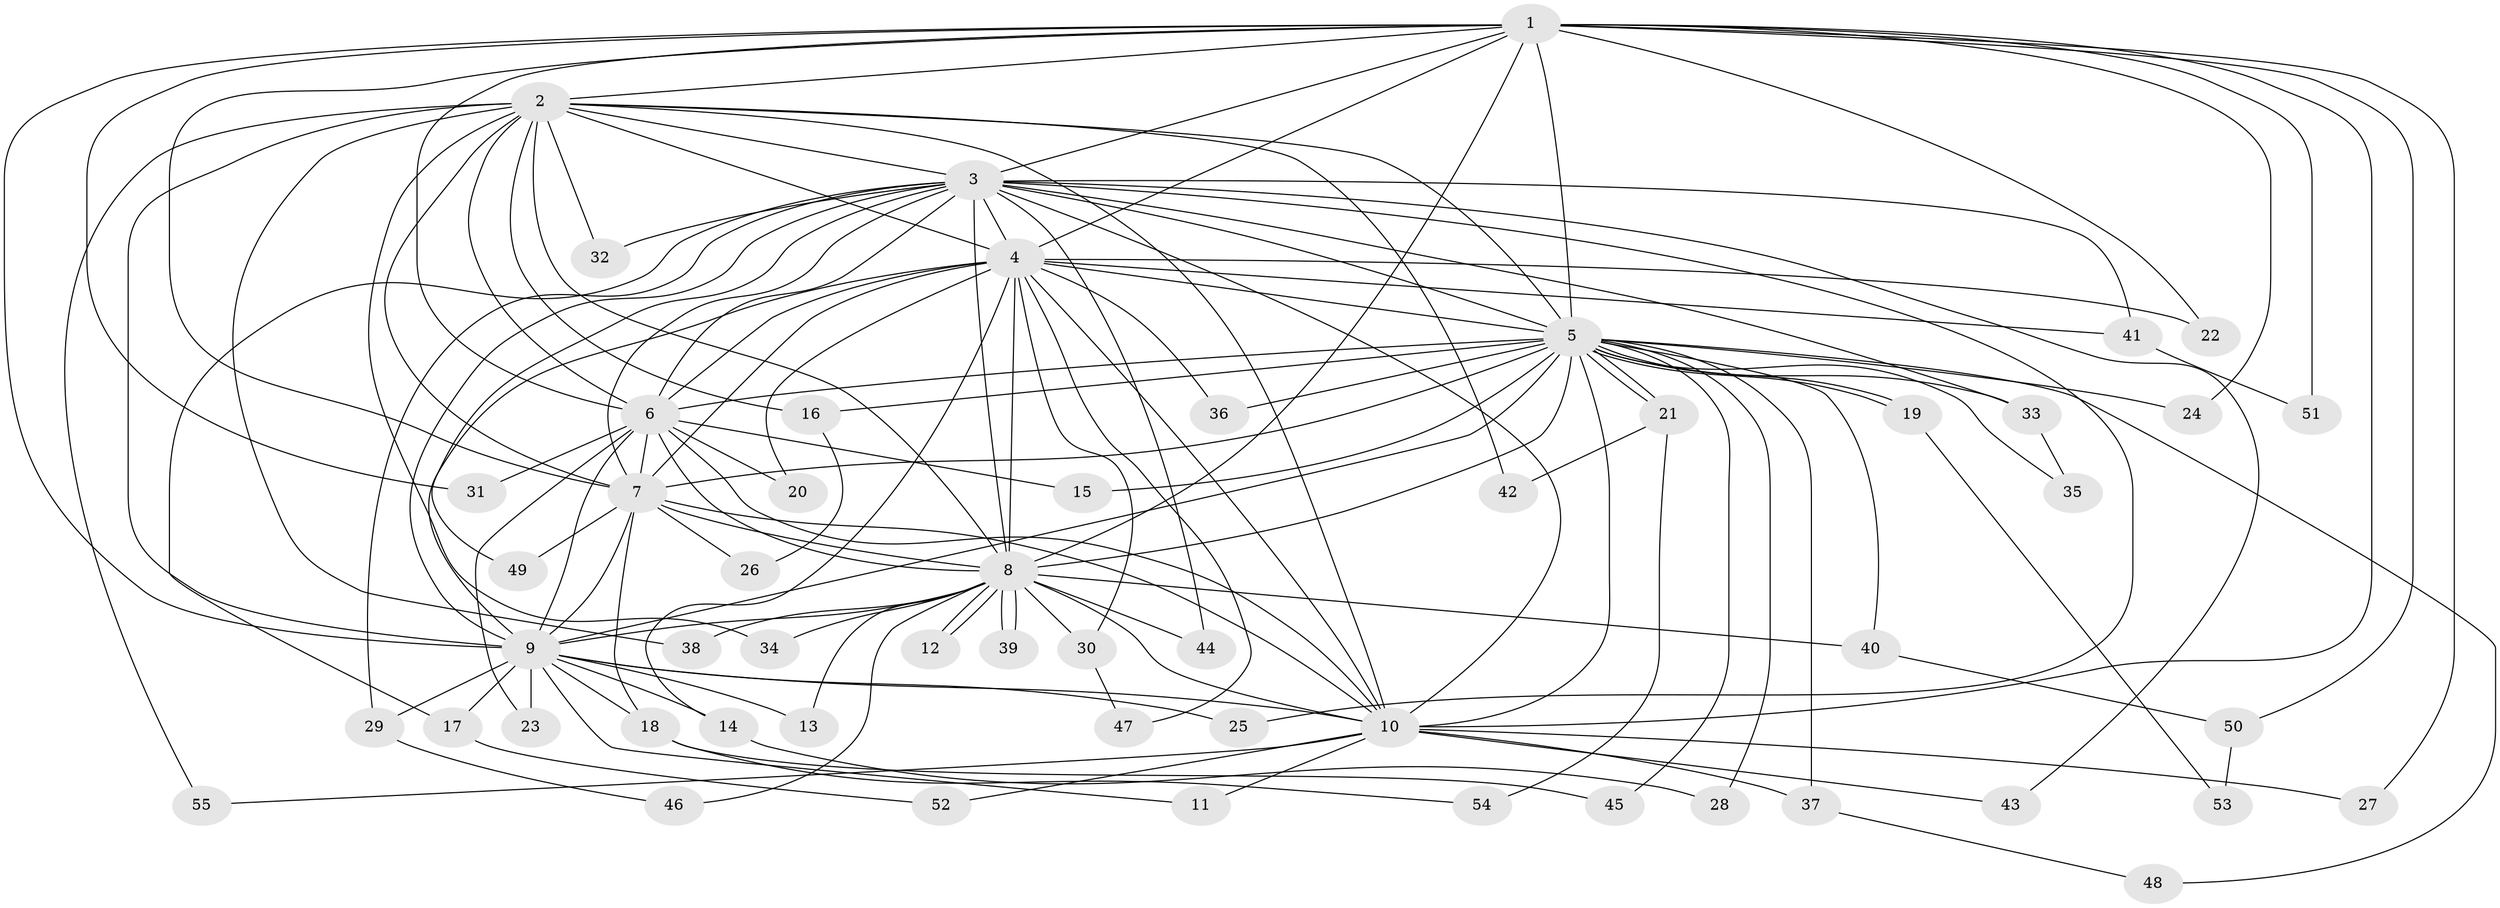 // coarse degree distribution, {12: 0.02564102564102564, 11: 0.02564102564102564, 14: 0.02564102564102564, 18: 0.02564102564102564, 22: 0.05128205128205128, 8: 0.02564102564102564, 2: 0.6153846153846154, 1: 0.02564102564102564, 3: 0.10256410256410256, 4: 0.07692307692307693}
// Generated by graph-tools (version 1.1) at 2025/23/03/03/25 07:23:37]
// undirected, 55 vertices, 135 edges
graph export_dot {
graph [start="1"]
  node [color=gray90,style=filled];
  1;
  2;
  3;
  4;
  5;
  6;
  7;
  8;
  9;
  10;
  11;
  12;
  13;
  14;
  15;
  16;
  17;
  18;
  19;
  20;
  21;
  22;
  23;
  24;
  25;
  26;
  27;
  28;
  29;
  30;
  31;
  32;
  33;
  34;
  35;
  36;
  37;
  38;
  39;
  40;
  41;
  42;
  43;
  44;
  45;
  46;
  47;
  48;
  49;
  50;
  51;
  52;
  53;
  54;
  55;
  1 -- 2;
  1 -- 3;
  1 -- 4;
  1 -- 5;
  1 -- 6;
  1 -- 7;
  1 -- 8;
  1 -- 9;
  1 -- 10;
  1 -- 22;
  1 -- 24;
  1 -- 27;
  1 -- 31;
  1 -- 50;
  1 -- 51;
  2 -- 3;
  2 -- 4;
  2 -- 5;
  2 -- 6;
  2 -- 7;
  2 -- 8;
  2 -- 9;
  2 -- 10;
  2 -- 16;
  2 -- 32;
  2 -- 34;
  2 -- 38;
  2 -- 42;
  2 -- 55;
  3 -- 4;
  3 -- 5;
  3 -- 6;
  3 -- 7;
  3 -- 8;
  3 -- 9;
  3 -- 10;
  3 -- 17;
  3 -- 25;
  3 -- 29;
  3 -- 32;
  3 -- 33;
  3 -- 41;
  3 -- 43;
  3 -- 44;
  3 -- 49;
  4 -- 5;
  4 -- 6;
  4 -- 7;
  4 -- 8;
  4 -- 9;
  4 -- 10;
  4 -- 14;
  4 -- 20;
  4 -- 22;
  4 -- 30;
  4 -- 36;
  4 -- 41;
  4 -- 47;
  5 -- 6;
  5 -- 7;
  5 -- 8;
  5 -- 9;
  5 -- 10;
  5 -- 15;
  5 -- 16;
  5 -- 19;
  5 -- 19;
  5 -- 21;
  5 -- 21;
  5 -- 24;
  5 -- 28;
  5 -- 33;
  5 -- 35;
  5 -- 36;
  5 -- 37;
  5 -- 40;
  5 -- 45;
  5 -- 48;
  6 -- 7;
  6 -- 8;
  6 -- 9;
  6 -- 10;
  6 -- 15;
  6 -- 20;
  6 -- 23;
  6 -- 31;
  7 -- 8;
  7 -- 9;
  7 -- 10;
  7 -- 18;
  7 -- 26;
  7 -- 49;
  8 -- 9;
  8 -- 10;
  8 -- 12;
  8 -- 12;
  8 -- 13;
  8 -- 30;
  8 -- 34;
  8 -- 38;
  8 -- 39;
  8 -- 39;
  8 -- 40;
  8 -- 44;
  8 -- 46;
  9 -- 10;
  9 -- 11;
  9 -- 13;
  9 -- 14;
  9 -- 17;
  9 -- 18;
  9 -- 23;
  9 -- 25;
  9 -- 29;
  10 -- 11;
  10 -- 27;
  10 -- 37;
  10 -- 43;
  10 -- 52;
  10 -- 55;
  14 -- 28;
  16 -- 26;
  17 -- 52;
  18 -- 45;
  18 -- 54;
  19 -- 53;
  21 -- 42;
  21 -- 54;
  29 -- 46;
  30 -- 47;
  33 -- 35;
  37 -- 48;
  40 -- 50;
  41 -- 51;
  50 -- 53;
}
